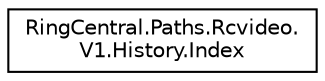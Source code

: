 digraph "Graphical Class Hierarchy"
{
 // LATEX_PDF_SIZE
  edge [fontname="Helvetica",fontsize="10",labelfontname="Helvetica",labelfontsize="10"];
  node [fontname="Helvetica",fontsize="10",shape=record];
  rankdir="LR";
  Node0 [label="RingCentral.Paths.Rcvideo.\lV1.History.Index",height=0.2,width=0.4,color="black", fillcolor="white", style="filled",URL="$classRingCentral_1_1Paths_1_1Rcvideo_1_1V1_1_1History_1_1Index.html",tooltip=" "];
}
